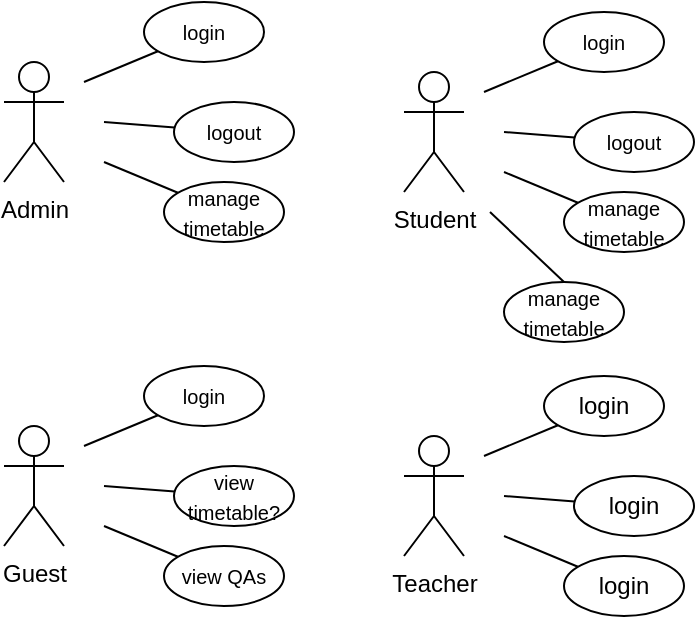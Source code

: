 <mxfile version="26.0.6">
  <diagram name="Page-1" id="ditq6TT-ULRenWaYCBOm">
    <mxGraphModel dx="535" dy="365" grid="1" gridSize="10" guides="1" tooltips="1" connect="1" arrows="1" fold="1" page="1" pageScale="1" pageWidth="850" pageHeight="1100" math="0" shadow="0">
      <root>
        <mxCell id="0" />
        <mxCell id="1" parent="0" />
        <mxCell id="n8QMbI-Mnah7mbgpFxKV-7" value="Admin" style="shape=umlActor;verticalLabelPosition=bottom;verticalAlign=top;html=1;" vertex="1" parent="1">
          <mxGeometry x="60" y="100" width="30" height="60" as="geometry" />
        </mxCell>
        <mxCell id="n8QMbI-Mnah7mbgpFxKV-12" value="" style="endArrow=none;html=1;rounded=0;" edge="1" parent="1" target="n8QMbI-Mnah7mbgpFxKV-13">
          <mxGeometry width="50" height="50" relative="1" as="geometry">
            <mxPoint x="100" y="110" as="sourcePoint" />
            <mxPoint x="150" y="100" as="targetPoint" />
          </mxGeometry>
        </mxCell>
        <mxCell id="n8QMbI-Mnah7mbgpFxKV-13" value="&lt;font style=&quot;font-size: 10px;&quot;&gt;login&lt;/font&gt;" style="ellipse;whiteSpace=wrap;html=1;" vertex="1" parent="1">
          <mxGeometry x="130" y="70" width="60" height="30" as="geometry" />
        </mxCell>
        <mxCell id="n8QMbI-Mnah7mbgpFxKV-14" value="" style="endArrow=none;html=1;rounded=0;" edge="1" parent="1" target="n8QMbI-Mnah7mbgpFxKV-15">
          <mxGeometry width="50" height="50" relative="1" as="geometry">
            <mxPoint x="110" y="130" as="sourcePoint" />
            <mxPoint x="165" y="150" as="targetPoint" />
          </mxGeometry>
        </mxCell>
        <mxCell id="n8QMbI-Mnah7mbgpFxKV-15" value="&lt;font style=&quot;font-size: 10px;&quot;&gt;logout&lt;/font&gt;" style="ellipse;whiteSpace=wrap;html=1;" vertex="1" parent="1">
          <mxGeometry x="145" y="120" width="60" height="30" as="geometry" />
        </mxCell>
        <mxCell id="n8QMbI-Mnah7mbgpFxKV-16" value="" style="endArrow=none;html=1;rounded=0;" edge="1" parent="1" target="n8QMbI-Mnah7mbgpFxKV-17">
          <mxGeometry width="50" height="50" relative="1" as="geometry">
            <mxPoint x="110" y="150" as="sourcePoint" />
            <mxPoint x="160" y="190" as="targetPoint" />
          </mxGeometry>
        </mxCell>
        <mxCell id="n8QMbI-Mnah7mbgpFxKV-17" value="&lt;span style=&quot;font-size: 10px;&quot;&gt;manage timetable&lt;/span&gt;" style="ellipse;whiteSpace=wrap;html=1;" vertex="1" parent="1">
          <mxGeometry x="140" y="160" width="60" height="30" as="geometry" />
        </mxCell>
        <mxCell id="n8QMbI-Mnah7mbgpFxKV-18" value="Student" style="shape=umlActor;verticalLabelPosition=bottom;verticalAlign=top;html=1;" vertex="1" parent="1">
          <mxGeometry x="260" y="105" width="30" height="60" as="geometry" />
        </mxCell>
        <mxCell id="n8QMbI-Mnah7mbgpFxKV-19" value="" style="endArrow=none;html=1;rounded=0;" edge="1" parent="1" target="n8QMbI-Mnah7mbgpFxKV-20">
          <mxGeometry width="50" height="50" relative="1" as="geometry">
            <mxPoint x="300" y="115" as="sourcePoint" />
            <mxPoint x="350" y="105" as="targetPoint" />
          </mxGeometry>
        </mxCell>
        <mxCell id="n8QMbI-Mnah7mbgpFxKV-20" value="&lt;font style=&quot;font-size: 10px;&quot;&gt;login&lt;/font&gt;" style="ellipse;whiteSpace=wrap;html=1;" vertex="1" parent="1">
          <mxGeometry x="330" y="75" width="60" height="30" as="geometry" />
        </mxCell>
        <mxCell id="n8QMbI-Mnah7mbgpFxKV-21" value="" style="endArrow=none;html=1;rounded=0;" edge="1" parent="1" target="n8QMbI-Mnah7mbgpFxKV-22">
          <mxGeometry width="50" height="50" relative="1" as="geometry">
            <mxPoint x="310" y="135" as="sourcePoint" />
            <mxPoint x="365" y="155" as="targetPoint" />
          </mxGeometry>
        </mxCell>
        <mxCell id="n8QMbI-Mnah7mbgpFxKV-22" value="&lt;font style=&quot;font-size: 10px;&quot;&gt;logout&lt;/font&gt;" style="ellipse;whiteSpace=wrap;html=1;" vertex="1" parent="1">
          <mxGeometry x="345" y="125" width="60" height="30" as="geometry" />
        </mxCell>
        <mxCell id="n8QMbI-Mnah7mbgpFxKV-23" value="" style="endArrow=none;html=1;rounded=0;" edge="1" parent="1" target="n8QMbI-Mnah7mbgpFxKV-24">
          <mxGeometry width="50" height="50" relative="1" as="geometry">
            <mxPoint x="310" y="155" as="sourcePoint" />
            <mxPoint x="360" y="195" as="targetPoint" />
          </mxGeometry>
        </mxCell>
        <mxCell id="n8QMbI-Mnah7mbgpFxKV-24" value="&lt;font style=&quot;font-size: 10px;&quot;&gt;manage timetable&lt;/font&gt;" style="ellipse;whiteSpace=wrap;html=1;" vertex="1" parent="1">
          <mxGeometry x="340" y="165" width="60" height="30" as="geometry" />
        </mxCell>
        <mxCell id="n8QMbI-Mnah7mbgpFxKV-32" value="Guest" style="shape=umlActor;verticalLabelPosition=bottom;verticalAlign=top;html=1;" vertex="1" parent="1">
          <mxGeometry x="60" y="282" width="30" height="60" as="geometry" />
        </mxCell>
        <mxCell id="n8QMbI-Mnah7mbgpFxKV-33" value="" style="endArrow=none;html=1;rounded=0;" edge="1" parent="1" target="n8QMbI-Mnah7mbgpFxKV-34">
          <mxGeometry width="50" height="50" relative="1" as="geometry">
            <mxPoint x="100" y="292" as="sourcePoint" />
            <mxPoint x="150" y="282" as="targetPoint" />
          </mxGeometry>
        </mxCell>
        <mxCell id="n8QMbI-Mnah7mbgpFxKV-34" value="&lt;font style=&quot;font-size: 10px;&quot;&gt;login&lt;/font&gt;" style="ellipse;whiteSpace=wrap;html=1;" vertex="1" parent="1">
          <mxGeometry x="130" y="252" width="60" height="30" as="geometry" />
        </mxCell>
        <mxCell id="n8QMbI-Mnah7mbgpFxKV-35" value="" style="endArrow=none;html=1;rounded=0;" edge="1" parent="1" target="n8QMbI-Mnah7mbgpFxKV-36">
          <mxGeometry width="50" height="50" relative="1" as="geometry">
            <mxPoint x="110" y="312" as="sourcePoint" />
            <mxPoint x="165" y="332" as="targetPoint" />
          </mxGeometry>
        </mxCell>
        <mxCell id="n8QMbI-Mnah7mbgpFxKV-36" value="&lt;font style=&quot;font-size: 10px;&quot;&gt;view timetable?&lt;/font&gt;" style="ellipse;whiteSpace=wrap;html=1;" vertex="1" parent="1">
          <mxGeometry x="145" y="302" width="60" height="30" as="geometry" />
        </mxCell>
        <mxCell id="n8QMbI-Mnah7mbgpFxKV-37" value="" style="endArrow=none;html=1;rounded=0;" edge="1" parent="1" target="n8QMbI-Mnah7mbgpFxKV-38">
          <mxGeometry width="50" height="50" relative="1" as="geometry">
            <mxPoint x="110" y="332" as="sourcePoint" />
            <mxPoint x="160" y="372" as="targetPoint" />
          </mxGeometry>
        </mxCell>
        <mxCell id="n8QMbI-Mnah7mbgpFxKV-38" value="&lt;font style=&quot;font-size: 10px;&quot;&gt;view QAs&lt;/font&gt;" style="ellipse;whiteSpace=wrap;html=1;" vertex="1" parent="1">
          <mxGeometry x="140" y="342" width="60" height="30" as="geometry" />
        </mxCell>
        <mxCell id="n8QMbI-Mnah7mbgpFxKV-39" value="Teacher" style="shape=umlActor;verticalLabelPosition=bottom;verticalAlign=top;html=1;" vertex="1" parent="1">
          <mxGeometry x="260" y="287" width="30" height="60" as="geometry" />
        </mxCell>
        <mxCell id="n8QMbI-Mnah7mbgpFxKV-40" value="" style="endArrow=none;html=1;rounded=0;" edge="1" parent="1" target="n8QMbI-Mnah7mbgpFxKV-41">
          <mxGeometry width="50" height="50" relative="1" as="geometry">
            <mxPoint x="300" y="297" as="sourcePoint" />
            <mxPoint x="350" y="287" as="targetPoint" />
          </mxGeometry>
        </mxCell>
        <mxCell id="n8QMbI-Mnah7mbgpFxKV-41" value="login" style="ellipse;whiteSpace=wrap;html=1;" vertex="1" parent="1">
          <mxGeometry x="330" y="257" width="60" height="30" as="geometry" />
        </mxCell>
        <mxCell id="n8QMbI-Mnah7mbgpFxKV-42" value="" style="endArrow=none;html=1;rounded=0;" edge="1" parent="1" target="n8QMbI-Mnah7mbgpFxKV-43">
          <mxGeometry width="50" height="50" relative="1" as="geometry">
            <mxPoint x="310" y="317" as="sourcePoint" />
            <mxPoint x="365" y="337" as="targetPoint" />
          </mxGeometry>
        </mxCell>
        <mxCell id="n8QMbI-Mnah7mbgpFxKV-43" value="login" style="ellipse;whiteSpace=wrap;html=1;" vertex="1" parent="1">
          <mxGeometry x="345" y="307" width="60" height="30" as="geometry" />
        </mxCell>
        <mxCell id="n8QMbI-Mnah7mbgpFxKV-44" value="" style="endArrow=none;html=1;rounded=0;" edge="1" parent="1" target="n8QMbI-Mnah7mbgpFxKV-45">
          <mxGeometry width="50" height="50" relative="1" as="geometry">
            <mxPoint x="310" y="337" as="sourcePoint" />
            <mxPoint x="360" y="377" as="targetPoint" />
          </mxGeometry>
        </mxCell>
        <mxCell id="n8QMbI-Mnah7mbgpFxKV-45" value="login" style="ellipse;whiteSpace=wrap;html=1;" vertex="1" parent="1">
          <mxGeometry x="340" y="347" width="60" height="30" as="geometry" />
        </mxCell>
        <mxCell id="n8QMbI-Mnah7mbgpFxKV-53" value="&lt;font style=&quot;font-size: 10px;&quot;&gt;manage timetable&lt;/font&gt;" style="ellipse;whiteSpace=wrap;html=1;" vertex="1" parent="1">
          <mxGeometry x="310" y="210" width="60" height="30" as="geometry" />
        </mxCell>
        <mxCell id="n8QMbI-Mnah7mbgpFxKV-54" value="" style="endArrow=none;html=1;rounded=0;entryX=0.5;entryY=0;entryDx=0;entryDy=0;" edge="1" parent="1" target="n8QMbI-Mnah7mbgpFxKV-53">
          <mxGeometry width="50" height="50" relative="1" as="geometry">
            <mxPoint x="303" y="175" as="sourcePoint" />
            <mxPoint x="340" y="190" as="targetPoint" />
          </mxGeometry>
        </mxCell>
      </root>
    </mxGraphModel>
  </diagram>
</mxfile>
